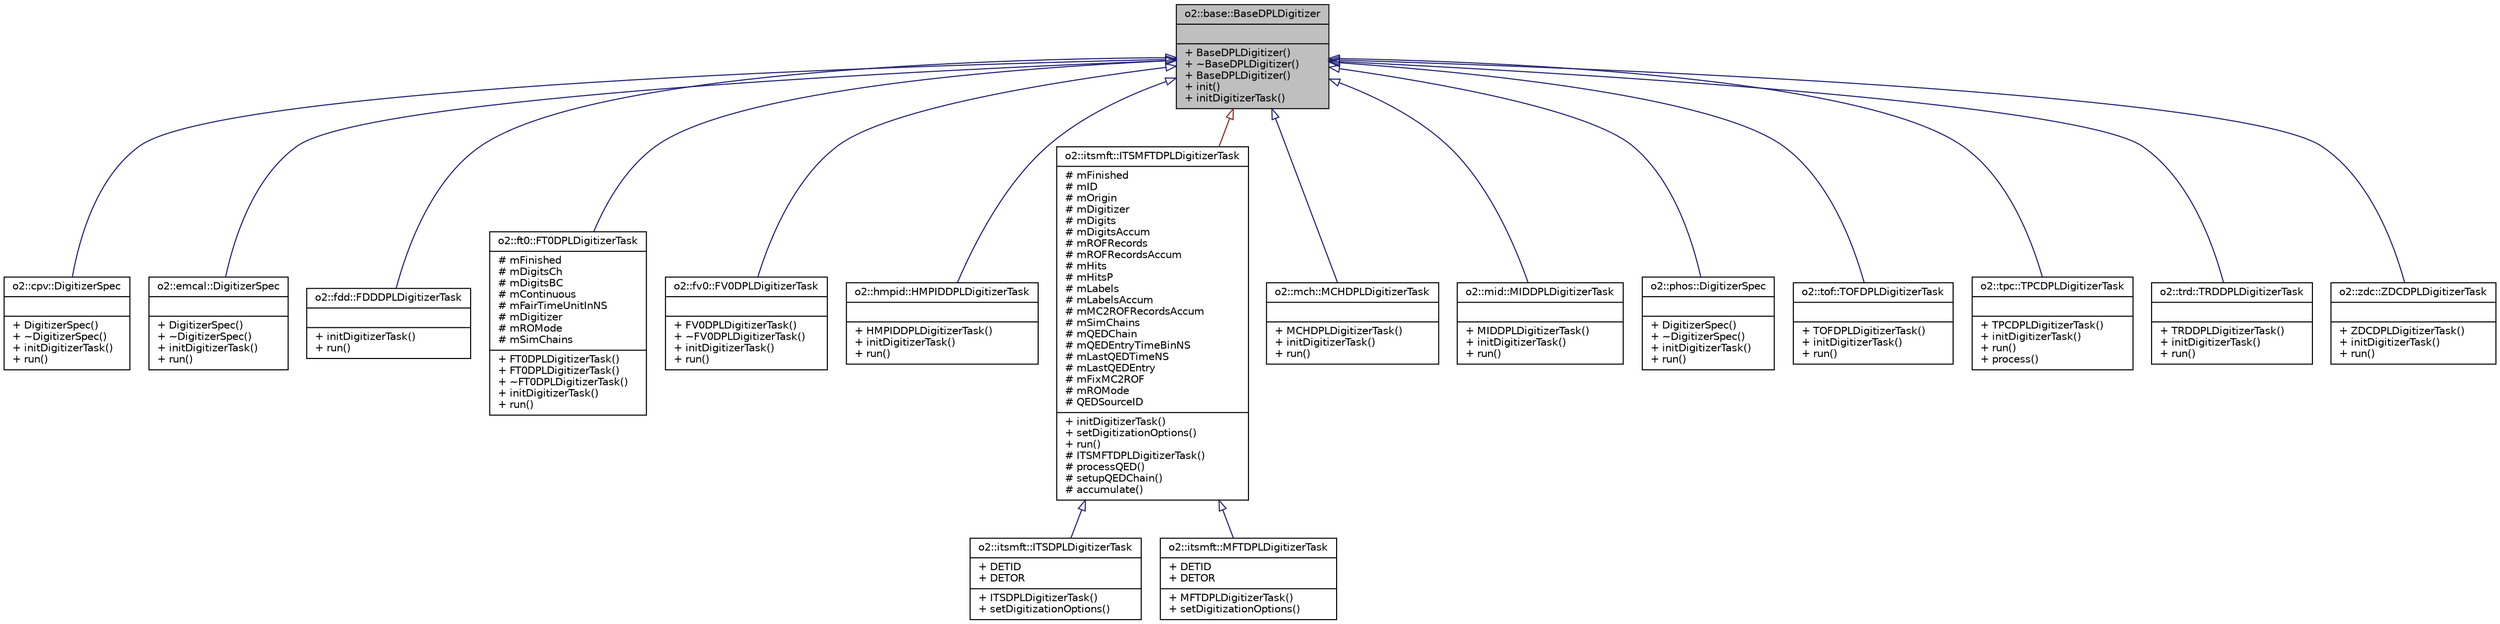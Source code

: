 digraph "o2::base::BaseDPLDigitizer"
{
 // INTERACTIVE_SVG=YES
  bgcolor="transparent";
  edge [fontname="Helvetica",fontsize="10",labelfontname="Helvetica",labelfontsize="10"];
  node [fontname="Helvetica",fontsize="10",shape=record];
  Node0 [label="{o2::base::BaseDPLDigitizer\n||+ BaseDPLDigitizer()\l+ ~BaseDPLDigitizer()\l+ BaseDPLDigitizer()\l+ init()\l+ initDigitizerTask()\l}",height=0.2,width=0.4,color="black", fillcolor="grey75", style="filled", fontcolor="black"];
  Node0 -> Node1 [dir="back",color="midnightblue",fontsize="10",style="solid",arrowtail="onormal",fontname="Helvetica"];
  Node1 [label="{o2::cpv::DigitizerSpec\n||+ DigitizerSpec()\l+ ~DigitizerSpec()\l+ initDigitizerTask()\l+ run()\l}",height=0.2,width=0.4,color="black",URL="$d2/d9d/classo2_1_1cpv_1_1DigitizerSpec.html",tooltip="Task for CPV digitization in the data processing layer. "];
  Node0 -> Node2 [dir="back",color="midnightblue",fontsize="10",style="solid",arrowtail="onormal",fontname="Helvetica"];
  Node2 [label="{o2::emcal::DigitizerSpec\n||+ DigitizerSpec()\l+ ~DigitizerSpec()\l+ initDigitizerTask()\l+ run()\l}",height=0.2,width=0.4,color="black",URL="$df/d27/classo2_1_1emcal_1_1DigitizerSpec.html",tooltip="Create new digitizer spec. "];
  Node0 -> Node3 [dir="back",color="midnightblue",fontsize="10",style="solid",arrowtail="onormal",fontname="Helvetica"];
  Node3 [label="{o2::fdd::FDDDPLDigitizerTask\n||+ initDigitizerTask()\l+ run()\l}",height=0.2,width=0.4,color="black",URL="$db/d20/classo2_1_1fdd_1_1FDDDPLDigitizerTask.html"];
  Node0 -> Node4 [dir="back",color="midnightblue",fontsize="10",style="solid",arrowtail="onormal",fontname="Helvetica"];
  Node4 [label="{o2::ft0::FT0DPLDigitizerTask\n|# mFinished\l# mDigitsCh\l# mDigitsBC\l# mContinuous\l# mFairTimeUnitInNS\l# mDigitizer\l# mROMode\l# mSimChains\l|+ FT0DPLDigitizerTask()\l+ FT0DPLDigitizerTask()\l+ ~FT0DPLDigitizerTask()\l+ initDigitizerTask()\l+ run()\l}",height=0.2,width=0.4,color="black",URL="$d8/d99/classo2_1_1ft0_1_1FT0DPLDigitizerTask.html"];
  Node0 -> Node5 [dir="back",color="midnightblue",fontsize="10",style="solid",arrowtail="onormal",fontname="Helvetica"];
  Node5 [label="{o2::fv0::FV0DPLDigitizerTask\n||+ FV0DPLDigitizerTask()\l+ ~FV0DPLDigitizerTask()\l+ initDigitizerTask()\l+ run()\l}",height=0.2,width=0.4,color="black",URL="$d1/d36/classo2_1_1fv0_1_1FV0DPLDigitizerTask.html"];
  Node0 -> Node6 [dir="back",color="midnightblue",fontsize="10",style="solid",arrowtail="onormal",fontname="Helvetica"];
  Node6 [label="{o2::hmpid::HMPIDDPLDigitizerTask\n||+ HMPIDDPLDigitizerTask()\l+ initDigitizerTask()\l+ run()\l}",height=0.2,width=0.4,color="black",URL="$db/d9c/classo2_1_1hmpid_1_1HMPIDDPLDigitizerTask.html"];
  Node0 -> Node7 [dir="back",color="firebrick4",fontsize="10",style="solid",arrowtail="onormal",fontname="Helvetica"];
  Node7 [label="{o2::itsmft::ITSMFTDPLDigitizerTask\n|# mFinished\l# mID\l# mOrigin\l# mDigitizer\l# mDigits\l# mDigitsAccum\l# mROFRecords\l# mROFRecordsAccum\l# mHits\l# mHitsP\l# mLabels\l# mLabelsAccum\l# mMC2ROFRecordsAccum\l# mSimChains\l# mQEDChain\l# mQEDEntryTimeBinNS\l# mLastQEDTimeNS\l# mLastQEDEntry\l# mFixMC2ROF\l# mROMode\l# QEDSourceID\l|+ initDigitizerTask()\l+ setDigitizationOptions()\l+ run()\l# ITSMFTDPLDigitizerTask()\l# processQED()\l# setupQEDChain()\l# accumulate()\l}",height=0.2,width=0.4,color="black",URL="$dd/d3a/classo2_1_1itsmft_1_1ITSMFTDPLDigitizerTask.html"];
  Node7 -> Node8 [dir="back",color="midnightblue",fontsize="10",style="solid",arrowtail="onormal",fontname="Helvetica"];
  Node8 [label="{o2::itsmft::ITSDPLDigitizerTask\n|+ DETID\l+ DETOR\l|+ ITSDPLDigitizerTask()\l+ setDigitizationOptions()\l}",height=0.2,width=0.4,color="black",URL="$da/d25/classo2_1_1itsmft_1_1ITSDPLDigitizerTask.html"];
  Node7 -> Node9 [dir="back",color="midnightblue",fontsize="10",style="solid",arrowtail="onormal",fontname="Helvetica"];
  Node9 [label="{o2::itsmft::MFTDPLDigitizerTask\n|+ DETID\l+ DETOR\l|+ MFTDPLDigitizerTask()\l+ setDigitizationOptions()\l}",height=0.2,width=0.4,color="black",URL="$d2/dc2/classo2_1_1itsmft_1_1MFTDPLDigitizerTask.html"];
  Node0 -> Node10 [dir="back",color="midnightblue",fontsize="10",style="solid",arrowtail="onormal",fontname="Helvetica"];
  Node10 [label="{o2::mch::MCHDPLDigitizerTask\n||+ MCHDPLDigitizerTask()\l+ initDigitizerTask()\l+ run()\l}",height=0.2,width=0.4,color="black",URL="$d9/d0d/classo2_1_1mch_1_1MCHDPLDigitizerTask.html"];
  Node0 -> Node11 [dir="back",color="midnightblue",fontsize="10",style="solid",arrowtail="onormal",fontname="Helvetica"];
  Node11 [label="{o2::mid::MIDDPLDigitizerTask\n||+ MIDDPLDigitizerTask()\l+ initDigitizerTask()\l+ run()\l}",height=0.2,width=0.4,color="black",URL="$d1/d9e/classo2_1_1mid_1_1MIDDPLDigitizerTask.html"];
  Node0 -> Node12 [dir="back",color="midnightblue",fontsize="10",style="solid",arrowtail="onormal",fontname="Helvetica"];
  Node12 [label="{o2::phos::DigitizerSpec\n||+ DigitizerSpec()\l+ ~DigitizerSpec()\l+ initDigitizerTask()\l+ run()\l}",height=0.2,width=0.4,color="black",URL="$d7/de6/classo2_1_1phos_1_1DigitizerSpec.html",tooltip="Task for PHOS digitization in the data processing layer. "];
  Node0 -> Node13 [dir="back",color="midnightblue",fontsize="10",style="solid",arrowtail="onormal",fontname="Helvetica"];
  Node13 [label="{o2::tof::TOFDPLDigitizerTask\n||+ TOFDPLDigitizerTask()\l+ initDigitizerTask()\l+ run()\l}",height=0.2,width=0.4,color="black",URL="$d0/d34/classo2_1_1tof_1_1TOFDPLDigitizerTask.html"];
  Node0 -> Node14 [dir="back",color="midnightblue",fontsize="10",style="solid",arrowtail="onormal",fontname="Helvetica"];
  Node14 [label="{o2::tpc::TPCDPLDigitizerTask\n||+ TPCDPLDigitizerTask()\l+ initDigitizerTask()\l+ run()\l+ process()\l}",height=0.2,width=0.4,color="black",URL="$dc/d44/classo2_1_1tpc_1_1TPCDPLDigitizerTask.html"];
  Node0 -> Node15 [dir="back",color="midnightblue",fontsize="10",style="solid",arrowtail="onormal",fontname="Helvetica"];
  Node15 [label="{o2::trd::TRDDPLDigitizerTask\n||+ TRDDPLDigitizerTask()\l+ initDigitizerTask()\l+ run()\l}",height=0.2,width=0.4,color="black",URL="$d0/dab/classo2_1_1trd_1_1TRDDPLDigitizerTask.html"];
  Node0 -> Node16 [dir="back",color="midnightblue",fontsize="10",style="solid",arrowtail="onormal",fontname="Helvetica"];
  Node16 [label="{o2::zdc::ZDCDPLDigitizerTask\n||+ ZDCDPLDigitizerTask()\l+ initDigitizerTask()\l+ run()\l}",height=0.2,width=0.4,color="black",URL="$df/d4d/classo2_1_1zdc_1_1ZDCDPLDigitizerTask.html"];
}
